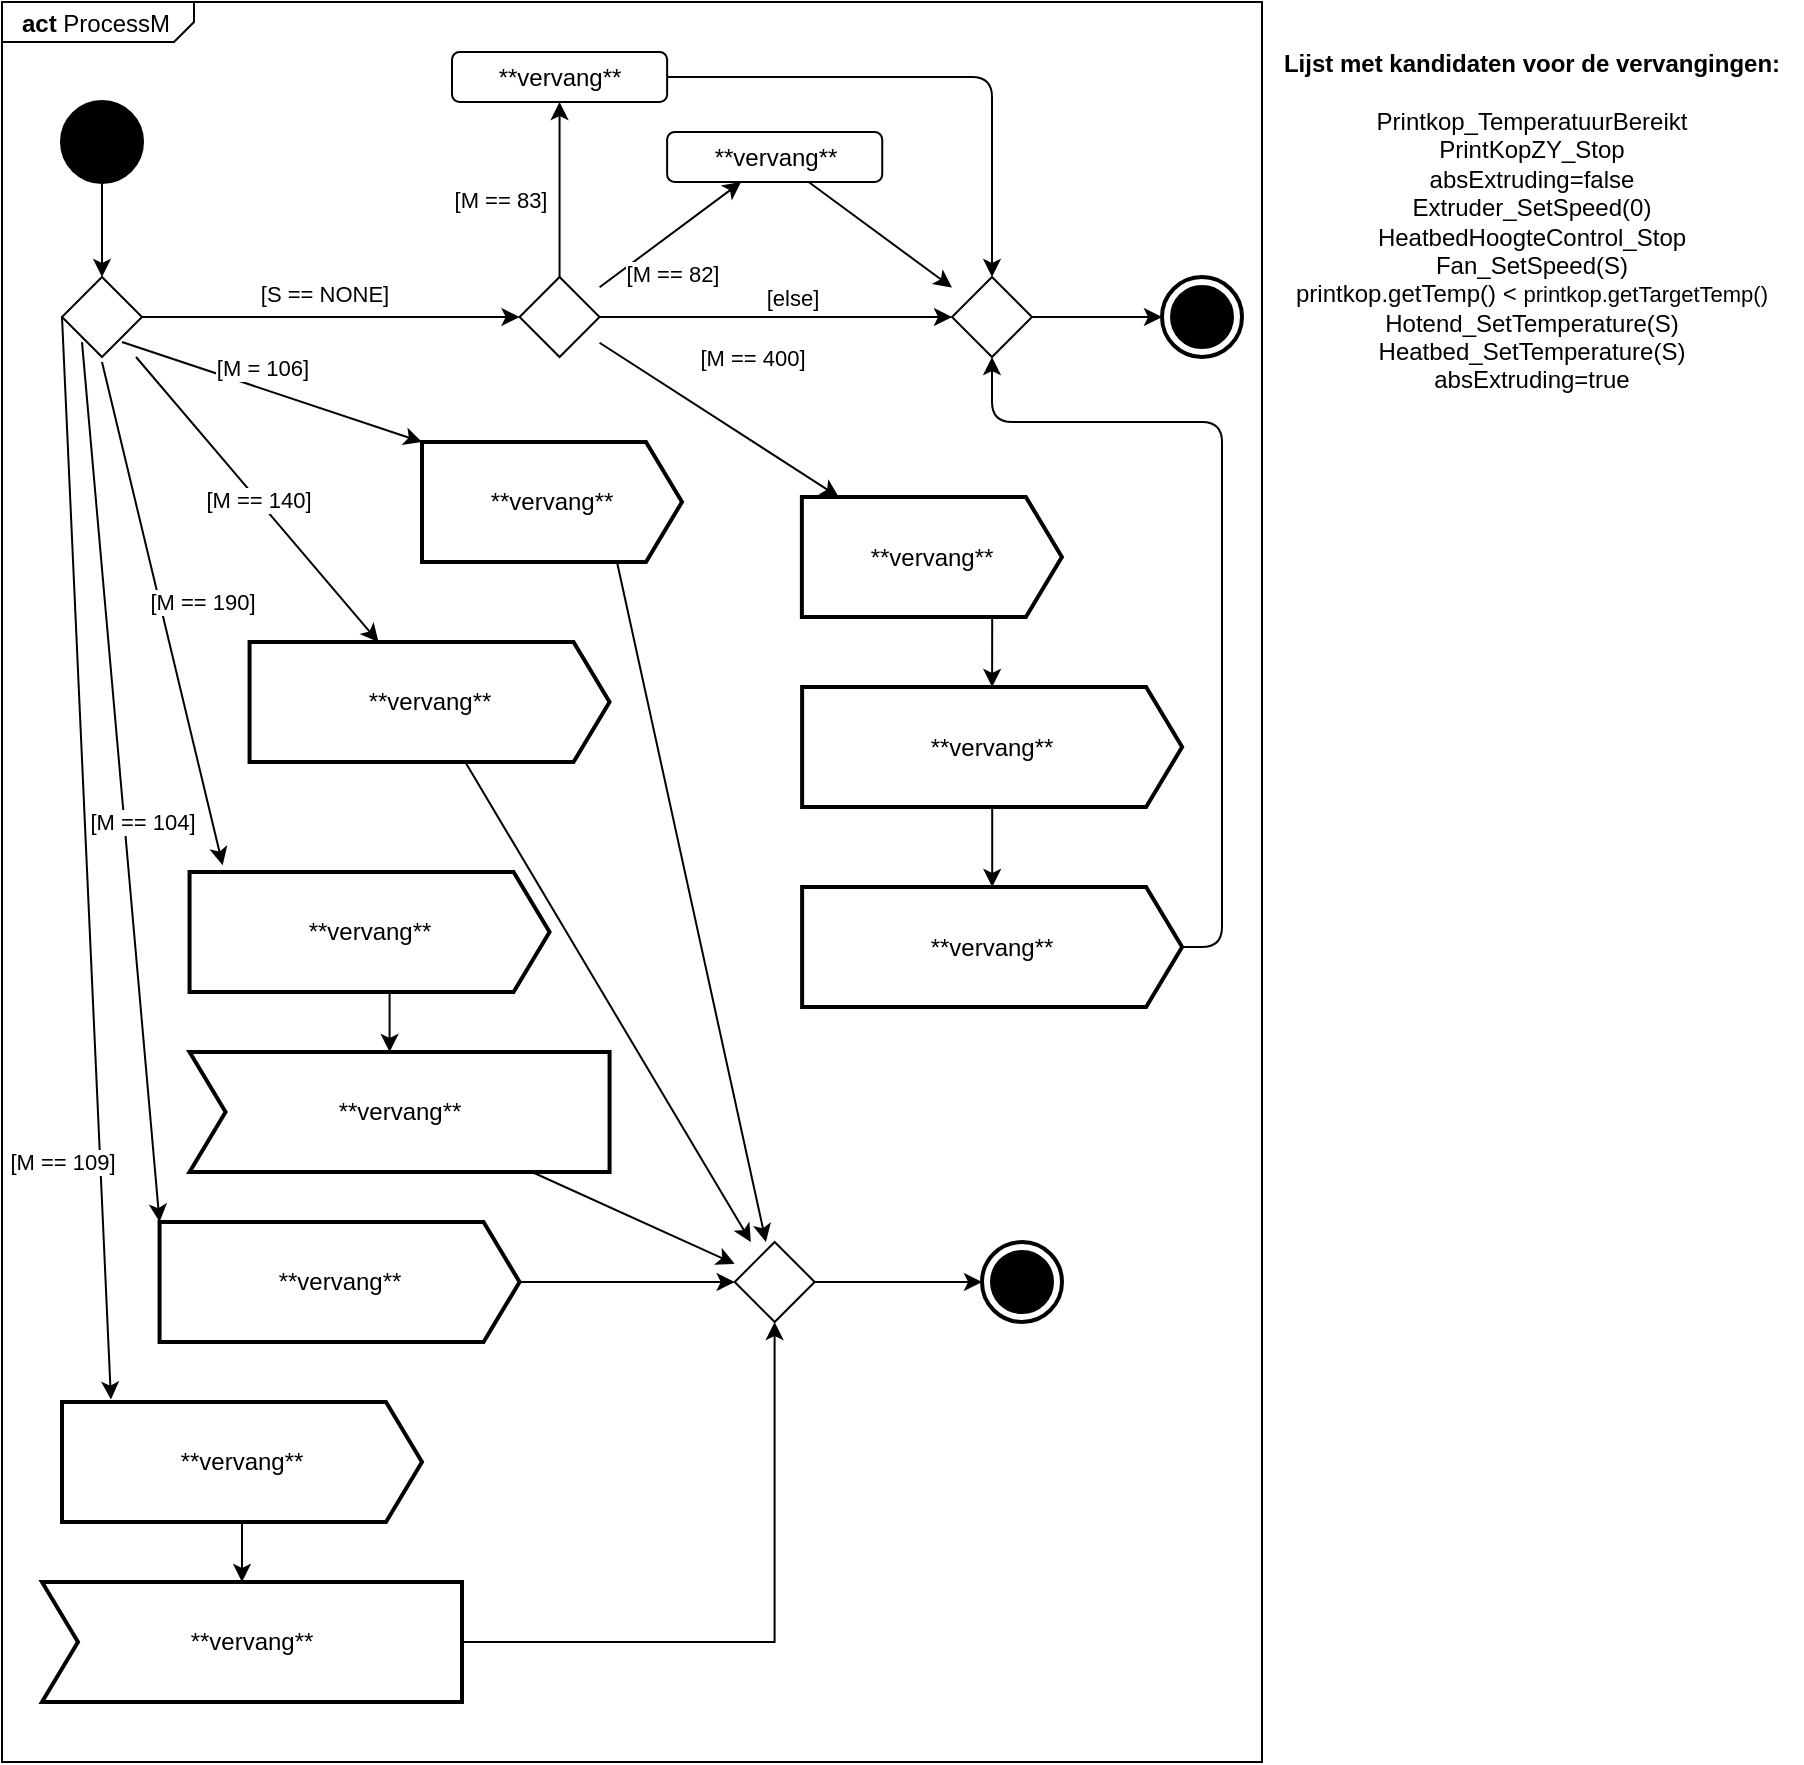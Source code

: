 <mxfile version="21.5.1" type="device">
  <diagram name="Page-1" id="QcOhKz7ur7bJuVihAYfh">
    <mxGraphModel dx="1036" dy="573" grid="1" gridSize="10" guides="1" tooltips="1" connect="1" arrows="1" fold="1" page="1" pageScale="1" pageWidth="1169" pageHeight="1654" math="0" shadow="0">
      <root>
        <mxCell id="0" />
        <mxCell id="1" parent="0" />
        <mxCell id="_MPAoTV_uhmMZ5WZ15TE-2" value="&lt;b&gt;Lijst met kandidaten voor de vervangingen:&lt;/b&gt;&lt;br&gt;&lt;br&gt;Printkop_TemperatuurBereikt&lt;br&gt;PrintKopZY_Stop&lt;br&gt;absExtruding=false&lt;br&gt;Extruder_SetSpeed(0)&lt;br&gt;HeatbedHoogteControl_Stop&lt;br&gt;Fan_SetSpeed(S)&lt;br&gt;printkop.getTemp() &amp;lt;&amp;nbsp;&lt;span style=&quot;border-color: var(--border-color); font-size: 11px;&quot;&gt;printkop.getTargetTemp()&lt;/span&gt;&lt;br&gt;Hotend_SetTemperature(S)&lt;br&gt;Heatbed_SetTemperature(S)&lt;br&gt;absExtruding=true" style="text;html=1;strokeColor=none;fillColor=none;align=center;verticalAlign=middle;whiteSpace=wrap;rounded=0;" vertex="1" parent="1">
          <mxGeometry x="640" y="10" width="270" height="220" as="geometry" />
        </mxCell>
        <mxCell id="_MPAoTV_uhmMZ5WZ15TE-3" value="&lt;p style=&quot;margin:0px;margin-top:4px;margin-left:10px;text-align:left;&quot;&gt;&lt;b&gt;act&lt;/b&gt;&amp;nbsp;ProcessM&lt;/p&gt;" style="html=1;shape=mxgraph.sysml.package;labelX=96.04;align=left;spacingLeft=10;overflow=fill;recursiveResize=0;container=0;" vertex="1" parent="1">
          <mxGeometry x="10" y="10" width="630" height="880" as="geometry" />
        </mxCell>
        <mxCell id="_MPAoTV_uhmMZ5WZ15TE-4" style="edgeStyle=orthogonalEdgeStyle;rounded=0;orthogonalLoop=1;jettySize=auto;html=1;" edge="1" parent="1" source="_MPAoTV_uhmMZ5WZ15TE-5" target="_MPAoTV_uhmMZ5WZ15TE-21">
          <mxGeometry relative="1" as="geometry" />
        </mxCell>
        <mxCell id="_MPAoTV_uhmMZ5WZ15TE-5" value="" style="shape=ellipse;html=1;fillColor=strokeColor;strokeWidth=2;verticalLabelPosition=bottom;verticalAlignment=top;perimeter=ellipsePerimeter;" vertex="1" parent="1">
          <mxGeometry x="40" y="60" width="40" height="40" as="geometry" />
        </mxCell>
        <mxCell id="_MPAoTV_uhmMZ5WZ15TE-6" style="edgeStyle=orthogonalEdgeStyle;rounded=0;orthogonalLoop=1;jettySize=auto;html=1;" edge="1" parent="1" source="_MPAoTV_uhmMZ5WZ15TE-11" target="_MPAoTV_uhmMZ5WZ15TE-13">
          <mxGeometry relative="1" as="geometry">
            <Array as="points">
              <mxPoint x="328.82" y="167.5" />
              <mxPoint x="328.82" y="167.5" />
            </Array>
          </mxGeometry>
        </mxCell>
        <mxCell id="_MPAoTV_uhmMZ5WZ15TE-7" value="[else]" style="edgeLabel;html=1;align=center;verticalAlign=middle;resizable=0;points=[];" vertex="1" connectable="0" parent="_MPAoTV_uhmMZ5WZ15TE-6">
          <mxGeometry x="-0.062" relative="1" as="geometry">
            <mxPoint x="13" y="-10" as="offset" />
          </mxGeometry>
        </mxCell>
        <mxCell id="_MPAoTV_uhmMZ5WZ15TE-8" value="[M == 82]" style="rounded=0;orthogonalLoop=1;jettySize=auto;html=1;" edge="1" parent="1" source="_MPAoTV_uhmMZ5WZ15TE-11" target="_MPAoTV_uhmMZ5WZ15TE-15">
          <mxGeometry x="-0.238" y="-15" relative="1" as="geometry">
            <mxPoint y="1" as="offset" />
          </mxGeometry>
        </mxCell>
        <mxCell id="_MPAoTV_uhmMZ5WZ15TE-9" value="[M == 83]" style="edgeStyle=orthogonalEdgeStyle;rounded=0;orthogonalLoop=1;jettySize=auto;html=1;" edge="1" parent="1" source="_MPAoTV_uhmMZ5WZ15TE-11" target="_MPAoTV_uhmMZ5WZ15TE-17">
          <mxGeometry x="-0.111" y="30" relative="1" as="geometry">
            <mxPoint as="offset" />
          </mxGeometry>
        </mxCell>
        <mxCell id="_MPAoTV_uhmMZ5WZ15TE-10" value="[M == 400]" style="rounded=0;orthogonalLoop=1;jettySize=auto;html=1;" edge="1" parent="1" source="_MPAoTV_uhmMZ5WZ15TE-11" target="_MPAoTV_uhmMZ5WZ15TE-23">
          <mxGeometry x="-0.043" y="36" relative="1" as="geometry">
            <mxPoint y="1" as="offset" />
          </mxGeometry>
        </mxCell>
        <mxCell id="_MPAoTV_uhmMZ5WZ15TE-11" value="" style="shape=rhombus;html=1;verticalLabelPosition=bottom;verticalAlignment=top;" vertex="1" parent="1">
          <mxGeometry x="268.78" y="147.5" width="40" height="40" as="geometry" />
        </mxCell>
        <mxCell id="_MPAoTV_uhmMZ5WZ15TE-12" style="edgeStyle=orthogonalEdgeStyle;rounded=0;orthogonalLoop=1;jettySize=auto;html=1;" edge="1" parent="1" source="_MPAoTV_uhmMZ5WZ15TE-13" target="_MPAoTV_uhmMZ5WZ15TE-29">
          <mxGeometry relative="1" as="geometry" />
        </mxCell>
        <mxCell id="_MPAoTV_uhmMZ5WZ15TE-13" value="" style="shape=rhombus;html=1;verticalLabelPosition=bottom;verticalAlignment=top;" vertex="1" parent="1">
          <mxGeometry x="485" y="147.5" width="40" height="40" as="geometry" />
        </mxCell>
        <mxCell id="_MPAoTV_uhmMZ5WZ15TE-14" style="rounded=0;orthogonalLoop=1;jettySize=auto;html=1;" edge="1" parent="1" source="_MPAoTV_uhmMZ5WZ15TE-15" target="_MPAoTV_uhmMZ5WZ15TE-13">
          <mxGeometry relative="1" as="geometry" />
        </mxCell>
        <mxCell id="_MPAoTV_uhmMZ5WZ15TE-15" value="**vervang**" style="shape=rect;html=1;rounded=1;whiteSpace=wrap;align=center;" vertex="1" parent="1">
          <mxGeometry x="342.56" y="75" width="107.56" height="25" as="geometry" />
        </mxCell>
        <mxCell id="_MPAoTV_uhmMZ5WZ15TE-16" style="edgeStyle=orthogonalEdgeStyle;rounded=1;orthogonalLoop=1;jettySize=auto;html=1;entryX=0.5;entryY=0;entryDx=0;entryDy=0;" edge="1" parent="1" source="_MPAoTV_uhmMZ5WZ15TE-17" target="_MPAoTV_uhmMZ5WZ15TE-13">
          <mxGeometry relative="1" as="geometry" />
        </mxCell>
        <mxCell id="_MPAoTV_uhmMZ5WZ15TE-17" value="**vervang**" style="shape=rect;html=1;rounded=1;whiteSpace=wrap;align=center;" vertex="1" parent="1">
          <mxGeometry x="235.0" y="35" width="107.56" height="25" as="geometry" />
        </mxCell>
        <mxCell id="_MPAoTV_uhmMZ5WZ15TE-18" value="[S == NONE]" style="edgeStyle=orthogonalEdgeStyle;rounded=0;orthogonalLoop=1;jettySize=auto;html=1;" edge="1" parent="1" source="_MPAoTV_uhmMZ5WZ15TE-21" target="_MPAoTV_uhmMZ5WZ15TE-11">
          <mxGeometry x="-0.036" y="13" relative="1" as="geometry">
            <mxPoint y="1" as="offset" />
          </mxGeometry>
        </mxCell>
        <mxCell id="_MPAoTV_uhmMZ5WZ15TE-19" value="[M == 109]" style="rounded=0;orthogonalLoop=1;jettySize=auto;html=1;exitX=0;exitY=0.5;exitDx=0;exitDy=0;exitPerimeter=0;entryX=0.136;entryY=-0.02;entryDx=0;entryDy=0;entryPerimeter=0;" edge="1" parent="1" source="_MPAoTV_uhmMZ5WZ15TE-21" target="_MPAoTV_uhmMZ5WZ15TE-43">
          <mxGeometry x="0.558" y="-19" relative="1" as="geometry">
            <mxPoint x="59" y="530" as="targetPoint" />
            <mxPoint as="offset" />
          </mxGeometry>
        </mxCell>
        <mxCell id="_MPAoTV_uhmMZ5WZ15TE-20" value="[M == 140]" style="rounded=0;orthogonalLoop=1;jettySize=auto;html=1;" edge="1" parent="1" source="_MPAoTV_uhmMZ5WZ15TE-21" target="_MPAoTV_uhmMZ5WZ15TE-45">
          <mxGeometry relative="1" as="geometry" />
        </mxCell>
        <mxCell id="_MPAoTV_uhmMZ5WZ15TE-21" value="" style="shape=rhombus;html=1;verticalLabelPosition=bottom;verticalAlignment=top;" vertex="1" parent="1">
          <mxGeometry x="40.0" y="147.5" width="40" height="40" as="geometry" />
        </mxCell>
        <mxCell id="_MPAoTV_uhmMZ5WZ15TE-22" style="edgeStyle=orthogonalEdgeStyle;rounded=0;orthogonalLoop=1;jettySize=auto;html=1;exitX=0.5;exitY=1;exitDx=0;exitDy=0;exitPerimeter=0;entryX=0.5;entryY=0;entryDx=0;entryDy=0;entryPerimeter=0;" edge="1" parent="1" source="_MPAoTV_uhmMZ5WZ15TE-23" target="_MPAoTV_uhmMZ5WZ15TE-25">
          <mxGeometry relative="1" as="geometry">
            <Array as="points">
              <mxPoint x="504.94" y="317.5" />
            </Array>
          </mxGeometry>
        </mxCell>
        <mxCell id="_MPAoTV_uhmMZ5WZ15TE-23" value="**vervang**" style="html=1;shape=mxgraph.sysml.sendSigAct;strokeWidth=2;whiteSpace=wrap;align=center;" vertex="1" parent="1">
          <mxGeometry x="409.94" y="257.5" width="130" height="60" as="geometry" />
        </mxCell>
        <mxCell id="_MPAoTV_uhmMZ5WZ15TE-24" style="edgeStyle=orthogonalEdgeStyle;rounded=0;orthogonalLoop=1;jettySize=auto;html=1;" edge="1" parent="1" source="_MPAoTV_uhmMZ5WZ15TE-25" target="_MPAoTV_uhmMZ5WZ15TE-27">
          <mxGeometry relative="1" as="geometry">
            <Array as="points">
              <mxPoint x="504.94" y="432.5" />
              <mxPoint x="504.94" y="432.5" />
            </Array>
          </mxGeometry>
        </mxCell>
        <mxCell id="_MPAoTV_uhmMZ5WZ15TE-25" value="**vervang**" style="html=1;shape=mxgraph.sysml.sendSigAct;strokeWidth=2;whiteSpace=wrap;align=center;" vertex="1" parent="1">
          <mxGeometry x="410.06" y="352.5" width="190" height="60" as="geometry" />
        </mxCell>
        <mxCell id="_MPAoTV_uhmMZ5WZ15TE-26" style="edgeStyle=orthogonalEdgeStyle;rounded=1;orthogonalLoop=1;jettySize=auto;html=1;entryX=0.5;entryY=1;entryDx=0;entryDy=0;" edge="1" parent="1" source="_MPAoTV_uhmMZ5WZ15TE-27" target="_MPAoTV_uhmMZ5WZ15TE-13">
          <mxGeometry relative="1" as="geometry">
            <Array as="points">
              <mxPoint x="620" y="483" />
              <mxPoint x="620" y="220" />
              <mxPoint x="505" y="220" />
            </Array>
          </mxGeometry>
        </mxCell>
        <mxCell id="_MPAoTV_uhmMZ5WZ15TE-27" value="**vervang**" style="html=1;shape=mxgraph.sysml.sendSigAct;strokeWidth=2;whiteSpace=wrap;align=center;" vertex="1" parent="1">
          <mxGeometry x="410.06" y="452.5" width="190" height="60" as="geometry" />
        </mxCell>
        <mxCell id="_MPAoTV_uhmMZ5WZ15TE-28" style="edgeStyle=orthogonalEdgeStyle;rounded=0;orthogonalLoop=1;jettySize=auto;html=1;exitX=0.5;exitY=1;exitDx=0;exitDy=0;exitPerimeter=0;" edge="1" parent="1" source="_MPAoTV_uhmMZ5WZ15TE-25" target="_MPAoTV_uhmMZ5WZ15TE-25">
          <mxGeometry relative="1" as="geometry" />
        </mxCell>
        <mxCell id="_MPAoTV_uhmMZ5WZ15TE-29" value="" style="html=1;shape=mxgraph.sysml.actFinal;strokeWidth=2;verticalLabelPosition=bottom;verticalAlignment=top;" vertex="1" parent="1">
          <mxGeometry x="590" y="147.5" width="40" height="40" as="geometry" />
        </mxCell>
        <mxCell id="_MPAoTV_uhmMZ5WZ15TE-30" value="[M = 106]" style="rounded=0;orthogonalLoop=1;jettySize=auto;html=1;entryX=0;entryY=0;entryDx=0;entryDy=0;entryPerimeter=0;" edge="1" parent="1" target="_MPAoTV_uhmMZ5WZ15TE-32">
          <mxGeometry x="-0.111" y="10" relative="1" as="geometry">
            <mxPoint x="70" y="180" as="sourcePoint" />
            <mxPoint as="offset" />
          </mxGeometry>
        </mxCell>
        <mxCell id="_MPAoTV_uhmMZ5WZ15TE-31" style="rounded=0;orthogonalLoop=1;jettySize=auto;html=1;exitX=0.75;exitY=1;exitDx=0;exitDy=0;exitPerimeter=0;" edge="1" parent="1" source="_MPAoTV_uhmMZ5WZ15TE-32" target="_MPAoTV_uhmMZ5WZ15TE-40">
          <mxGeometry relative="1" as="geometry" />
        </mxCell>
        <mxCell id="_MPAoTV_uhmMZ5WZ15TE-32" value="**vervang**" style="html=1;shape=mxgraph.sysml.sendSigAct;strokeWidth=2;whiteSpace=wrap;align=center;" vertex="1" parent="1">
          <mxGeometry x="220" y="230" width="130" height="60" as="geometry" />
        </mxCell>
        <mxCell id="_MPAoTV_uhmMZ5WZ15TE-33" value="[M == 190]" style="rounded=0;orthogonalLoop=1;jettySize=auto;html=1;entryX=0.092;entryY=-0.057;entryDx=0;entryDy=0;entryPerimeter=0;" edge="1" parent="1" target="_MPAoTV_uhmMZ5WZ15TE-49">
          <mxGeometry x="-0.008" y="21" relative="1" as="geometry">
            <mxPoint x="60" y="190" as="sourcePoint" />
            <mxPoint as="offset" />
            <mxPoint x="130" y="320" as="targetPoint" />
          </mxGeometry>
        </mxCell>
        <mxCell id="_MPAoTV_uhmMZ5WZ15TE-34" value="[M == 104]" style="rounded=0;orthogonalLoop=1;jettySize=auto;html=1;entryX=0;entryY=0;entryDx=0;entryDy=0;entryPerimeter=0;exitX=0.25;exitY=0.813;exitDx=0;exitDy=0;exitPerimeter=0;" edge="1" parent="1" source="_MPAoTV_uhmMZ5WZ15TE-21" target="_MPAoTV_uhmMZ5WZ15TE-36">
          <mxGeometry x="0.094" y="9" relative="1" as="geometry">
            <mxPoint x="80" y="440" as="sourcePoint" />
            <mxPoint as="offset" />
          </mxGeometry>
        </mxCell>
        <mxCell id="_MPAoTV_uhmMZ5WZ15TE-35" style="rounded=0;orthogonalLoop=1;jettySize=auto;html=1;" edge="1" parent="1" source="_MPAoTV_uhmMZ5WZ15TE-36" target="_MPAoTV_uhmMZ5WZ15TE-40">
          <mxGeometry relative="1" as="geometry" />
        </mxCell>
        <mxCell id="_MPAoTV_uhmMZ5WZ15TE-36" value="**vervang**" style="html=1;shape=mxgraph.sysml.sendSigAct;strokeWidth=2;whiteSpace=wrap;align=center;" vertex="1" parent="1">
          <mxGeometry x="88.78" y="620" width="180" height="60" as="geometry" />
        </mxCell>
        <mxCell id="_MPAoTV_uhmMZ5WZ15TE-37" style="edgeStyle=orthogonalEdgeStyle;rounded=0;orthogonalLoop=1;jettySize=auto;html=1;" edge="1" parent="1" source="_MPAoTV_uhmMZ5WZ15TE-38" target="_MPAoTV_uhmMZ5WZ15TE-40">
          <mxGeometry relative="1" as="geometry" />
        </mxCell>
        <mxCell id="_MPAoTV_uhmMZ5WZ15TE-38" value="**vervang**" style="html=1;shape=mxgraph.sysml.accEvent;strokeWidth=2;whiteSpace=wrap;align=center;" vertex="1" parent="1">
          <mxGeometry x="30" y="800" width="210" height="60" as="geometry" />
        </mxCell>
        <mxCell id="_MPAoTV_uhmMZ5WZ15TE-39" style="edgeStyle=orthogonalEdgeStyle;rounded=0;orthogonalLoop=1;jettySize=auto;html=1;" edge="1" parent="1" source="_MPAoTV_uhmMZ5WZ15TE-40" target="_MPAoTV_uhmMZ5WZ15TE-41">
          <mxGeometry relative="1" as="geometry" />
        </mxCell>
        <mxCell id="_MPAoTV_uhmMZ5WZ15TE-40" value="" style="shape=rhombus;html=1;verticalLabelPosition=bottom;verticalAlignment=top;" vertex="1" parent="1">
          <mxGeometry x="376.34" y="630" width="40" height="40" as="geometry" />
        </mxCell>
        <mxCell id="_MPAoTV_uhmMZ5WZ15TE-41" value="" style="html=1;shape=mxgraph.sysml.actFinal;strokeWidth=2;verticalLabelPosition=bottom;verticalAlignment=top;" vertex="1" parent="1">
          <mxGeometry x="500" y="630" width="40" height="40" as="geometry" />
        </mxCell>
        <mxCell id="_MPAoTV_uhmMZ5WZ15TE-42" style="edgeStyle=orthogonalEdgeStyle;rounded=0;orthogonalLoop=1;jettySize=auto;html=1;" edge="1" parent="1" source="_MPAoTV_uhmMZ5WZ15TE-43" target="_MPAoTV_uhmMZ5WZ15TE-38">
          <mxGeometry relative="1" as="geometry">
            <Array as="points">
              <mxPoint x="130" y="780" />
              <mxPoint x="130" y="780" />
            </Array>
          </mxGeometry>
        </mxCell>
        <mxCell id="_MPAoTV_uhmMZ5WZ15TE-43" value="**vervang**" style="html=1;shape=mxgraph.sysml.sendSigAct;strokeWidth=2;whiteSpace=wrap;align=center;" vertex="1" parent="1">
          <mxGeometry x="40" y="710" width="180" height="60" as="geometry" />
        </mxCell>
        <mxCell id="_MPAoTV_uhmMZ5WZ15TE-44" style="rounded=0;orthogonalLoop=1;jettySize=auto;html=1;" edge="1" parent="1" source="_MPAoTV_uhmMZ5WZ15TE-45" target="_MPAoTV_uhmMZ5WZ15TE-40">
          <mxGeometry relative="1" as="geometry" />
        </mxCell>
        <mxCell id="_MPAoTV_uhmMZ5WZ15TE-45" value="**vervang**" style="html=1;shape=mxgraph.sysml.sendSigAct;strokeWidth=2;whiteSpace=wrap;align=center;" vertex="1" parent="1">
          <mxGeometry x="133.78" y="330" width="180" height="60" as="geometry" />
        </mxCell>
        <mxCell id="_MPAoTV_uhmMZ5WZ15TE-46" style="rounded=0;orthogonalLoop=1;jettySize=auto;html=1;" edge="1" parent="1" source="_MPAoTV_uhmMZ5WZ15TE-47" target="_MPAoTV_uhmMZ5WZ15TE-40">
          <mxGeometry relative="1" as="geometry" />
        </mxCell>
        <mxCell id="_MPAoTV_uhmMZ5WZ15TE-47" value="**vervang**" style="html=1;shape=mxgraph.sysml.accEvent;strokeWidth=2;whiteSpace=wrap;align=center;" vertex="1" parent="1">
          <mxGeometry x="103.78" y="535" width="210" height="60" as="geometry" />
        </mxCell>
        <mxCell id="_MPAoTV_uhmMZ5WZ15TE-48" style="edgeStyle=orthogonalEdgeStyle;rounded=0;orthogonalLoop=1;jettySize=auto;html=1;" edge="1" parent="1" source="_MPAoTV_uhmMZ5WZ15TE-49" target="_MPAoTV_uhmMZ5WZ15TE-47">
          <mxGeometry relative="1" as="geometry">
            <Array as="points">
              <mxPoint x="203.78" y="515" />
              <mxPoint x="203.78" y="515" />
            </Array>
          </mxGeometry>
        </mxCell>
        <mxCell id="_MPAoTV_uhmMZ5WZ15TE-49" value="**vervang**" style="html=1;shape=mxgraph.sysml.sendSigAct;strokeWidth=2;whiteSpace=wrap;align=center;" vertex="1" parent="1">
          <mxGeometry x="103.78" y="445" width="180" height="60" as="geometry" />
        </mxCell>
      </root>
    </mxGraphModel>
  </diagram>
</mxfile>
